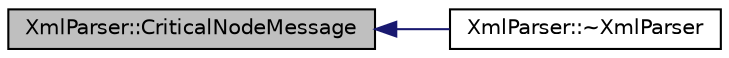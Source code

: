 digraph "XmlParser::CriticalNodeMessage"
{
  edge [fontname="Helvetica",fontsize="10",labelfontname="Helvetica",labelfontsize="10"];
  node [fontname="Helvetica",fontsize="10",shape=record];
  rankdir="LR";
  Node1 [label="XmlParser::CriticalNodeMessage",height=0.2,width=0.4,color="black", fillcolor="grey75", style="filled", fontcolor="black"];
  Node1 -> Node2 [dir="back",color="midnightblue",fontsize="10",style="solid",fontname="Helvetica"];
  Node2 [label="XmlParser::~XmlParser",height=0.2,width=0.4,color="black", fillcolor="white", style="filled",URL="$d7/da7/class_xml_parser.html#afce213d7e5af7a0471bacdef7ec9b4cb",tooltip="Default Destructor. "];
}
